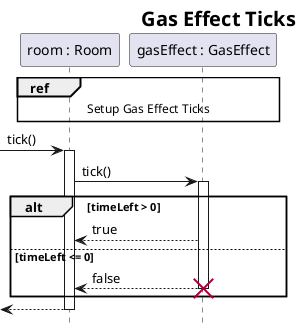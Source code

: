 @startuml GasEffectTicks
skinparam headerFontSize 20
skinparam HeaderFontColor #000000
skinparam HeaderFontStyle bold
header Gas Effect Ticks
hide footbox

participant room as "room : Room"
participant effect as "gasEffect : GasEffect"

ref over room, effect : Setup Gas Effect Ticks

-> room ++: tick()

room -> effect ++: tick()

alt timeLeft > 0
    effect --> room : true
else timeLeft <= 0
    effect --> room --: false
    destroy effect
end

return

@enduml